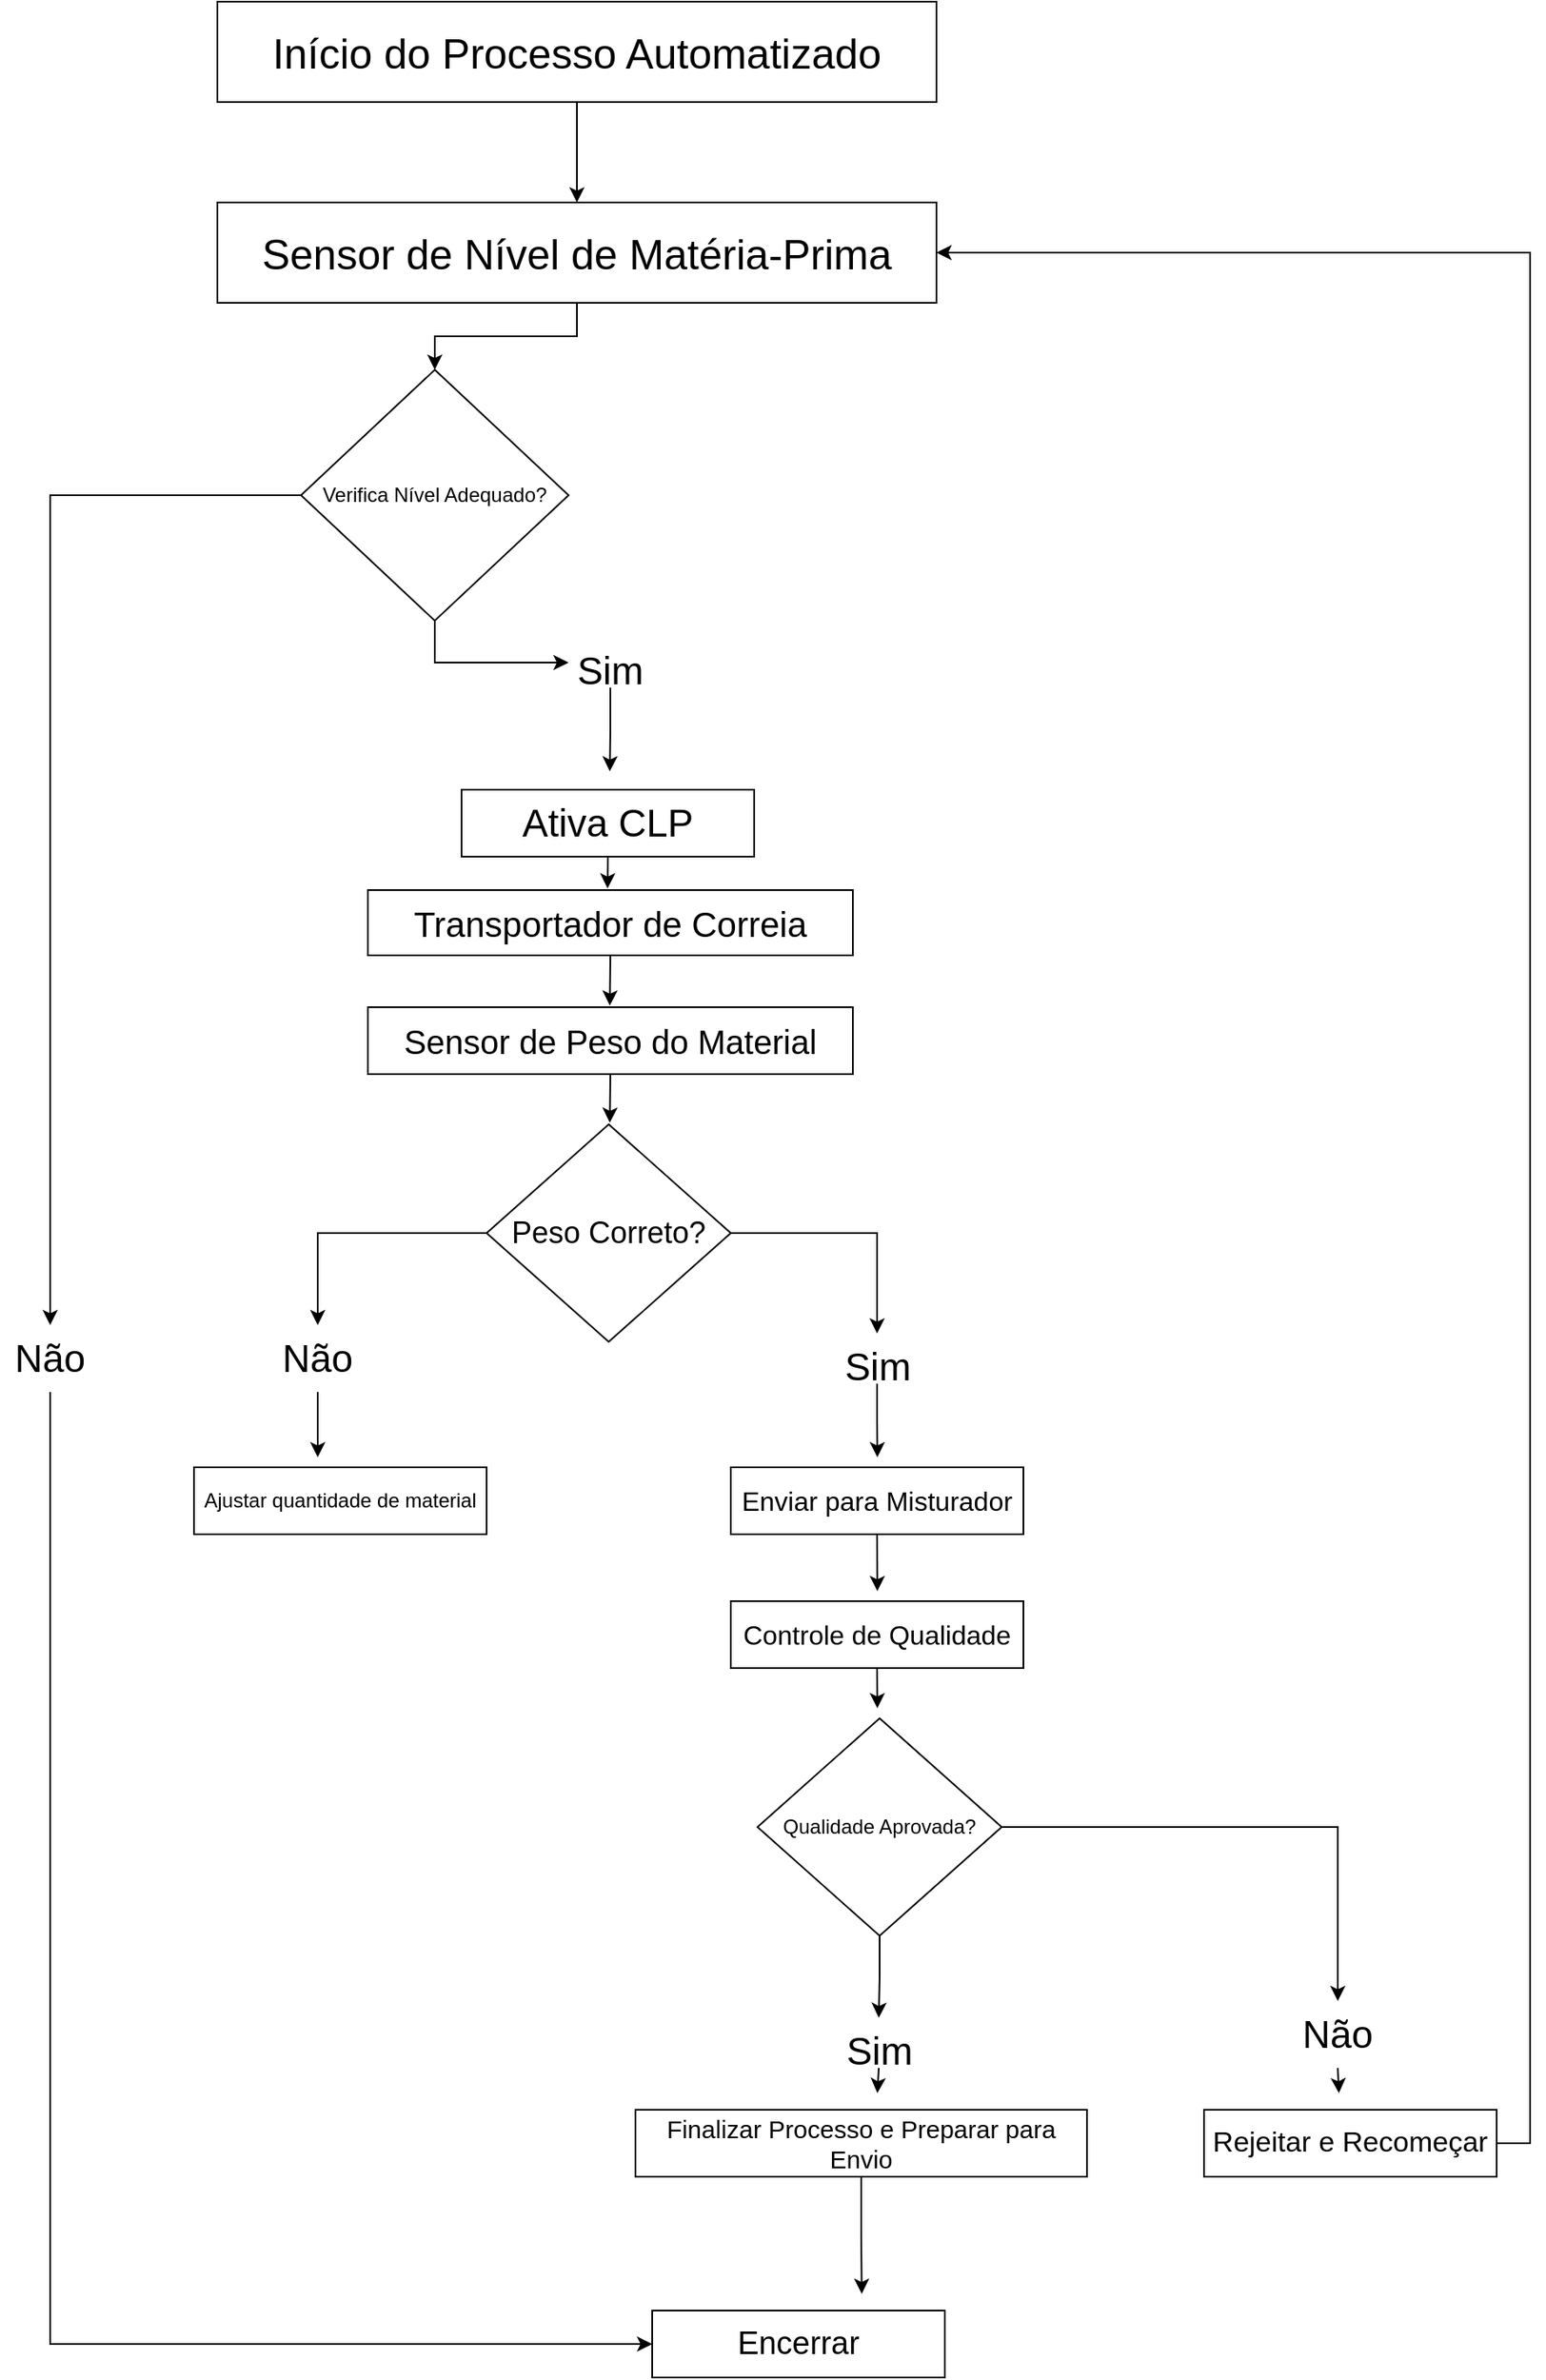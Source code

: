 <mxfile version="26.1.0">
  <diagram name="Página-1" id="ipVEqtF6cTLJlaPgMTCP">
    <mxGraphModel dx="1400" dy="707" grid="1" gridSize="10" guides="1" tooltips="1" connect="1" arrows="1" fold="1" page="1" pageScale="1" pageWidth="827" pageHeight="1169" math="0" shadow="0">
      <root>
        <mxCell id="0" />
        <mxCell id="1" parent="0" />
        <mxCell id="dkSQOi2aa_J9s0Dc-qEh-27" value="" style="edgeStyle=orthogonalEdgeStyle;rounded=0;orthogonalLoop=1;jettySize=auto;html=1;" edge="1" parent="1" source="dkSQOi2aa_J9s0Dc-qEh-2" target="dkSQOi2aa_J9s0Dc-qEh-3">
          <mxGeometry relative="1" as="geometry" />
        </mxCell>
        <mxCell id="dkSQOi2aa_J9s0Dc-qEh-2" value="&lt;font style=&quot;vertical-align: inherit;&quot;&gt;&lt;font style=&quot;vertical-align: inherit;&quot;&gt;&lt;font style=&quot;vertical-align: inherit;&quot;&gt;&lt;font style=&quot;vertical-align: inherit; font-size: 25px;&quot;&gt;Início do Processo Automatizado&lt;/font&gt;&lt;/font&gt;&lt;/font&gt;&lt;/font&gt;" style="rounded=0;whiteSpace=wrap;html=1;" vertex="1" parent="1">
          <mxGeometry x="180" y="30" width="430" height="60" as="geometry" />
        </mxCell>
        <mxCell id="dkSQOi2aa_J9s0Dc-qEh-28" style="edgeStyle=orthogonalEdgeStyle;rounded=0;orthogonalLoop=1;jettySize=auto;html=1;entryX=0.5;entryY=0;entryDx=0;entryDy=0;" edge="1" parent="1" source="dkSQOi2aa_J9s0Dc-qEh-3" target="dkSQOi2aa_J9s0Dc-qEh-4">
          <mxGeometry relative="1" as="geometry" />
        </mxCell>
        <mxCell id="dkSQOi2aa_J9s0Dc-qEh-3" value="&lt;font style=&quot;vertical-align: inherit;&quot;&gt;&lt;font style=&quot;vertical-align: inherit;&quot;&gt;&lt;font style=&quot;vertical-align: inherit;&quot;&gt;&lt;font style=&quot;vertical-align: inherit; font-size: 25px;&quot;&gt;Sensor de Nível de Matéria-Prima&lt;/font&gt;&lt;/font&gt;&lt;/font&gt;&lt;/font&gt;" style="rounded=0;whiteSpace=wrap;html=1;" vertex="1" parent="1">
          <mxGeometry x="180" y="150" width="430" height="60" as="geometry" />
        </mxCell>
        <mxCell id="dkSQOi2aa_J9s0Dc-qEh-29" style="edgeStyle=orthogonalEdgeStyle;rounded=0;orthogonalLoop=1;jettySize=auto;html=1;entryX=0;entryY=0.5;entryDx=0;entryDy=0;" edge="1" parent="1" source="dkSQOi2aa_J9s0Dc-qEh-4" target="dkSQOi2aa_J9s0Dc-qEh-17">
          <mxGeometry relative="1" as="geometry" />
        </mxCell>
        <mxCell id="dkSQOi2aa_J9s0Dc-qEh-58" style="edgeStyle=orthogonalEdgeStyle;rounded=0;orthogonalLoop=1;jettySize=auto;html=1;exitX=0;exitY=0.5;exitDx=0;exitDy=0;entryX=0.5;entryY=0;entryDx=0;entryDy=0;" edge="1" parent="1" source="dkSQOi2aa_J9s0Dc-qEh-4" target="dkSQOi2aa_J9s0Dc-qEh-21">
          <mxGeometry relative="1" as="geometry" />
        </mxCell>
        <mxCell id="dkSQOi2aa_J9s0Dc-qEh-4" value="&lt;font style=&quot;vertical-align: inherit;&quot;&gt;&lt;font style=&quot;vertical-align: inherit;&quot;&gt;Verifica Nível Adequado?&lt;/font&gt;&lt;/font&gt;" style="rhombus;whiteSpace=wrap;html=1;" vertex="1" parent="1">
          <mxGeometry x="230" y="250" width="160" height="150" as="geometry" />
        </mxCell>
        <mxCell id="dkSQOi2aa_J9s0Dc-qEh-31" style="edgeStyle=orthogonalEdgeStyle;rounded=0;orthogonalLoop=1;jettySize=auto;html=1;exitX=0.5;exitY=1;exitDx=0;exitDy=0;" edge="1" parent="1" source="dkSQOi2aa_J9s0Dc-qEh-5">
          <mxGeometry relative="1" as="geometry">
            <mxPoint x="413.333" y="560" as="targetPoint" />
          </mxGeometry>
        </mxCell>
        <mxCell id="dkSQOi2aa_J9s0Dc-qEh-5" value="&lt;font style=&quot;vertical-align: inherit;&quot;&gt;&lt;font style=&quot;vertical-align: inherit;&quot;&gt;&lt;font style=&quot;vertical-align: inherit;&quot;&gt;&lt;font style=&quot;vertical-align: inherit; font-size: 23px;&quot;&gt;&lt;font style=&quot;vertical-align: inherit;&quot;&gt;&lt;font style=&quot;vertical-align: inherit;&quot;&gt;Ativa CLP&lt;/font&gt;&lt;/font&gt;&lt;/font&gt;&lt;/font&gt;&lt;/font&gt;&lt;/font&gt;" style="rounded=0;whiteSpace=wrap;html=1;" vertex="1" parent="1">
          <mxGeometry x="326" y="501" width="175" height="40" as="geometry" />
        </mxCell>
        <mxCell id="dkSQOi2aa_J9s0Dc-qEh-32" style="edgeStyle=orthogonalEdgeStyle;rounded=0;orthogonalLoop=1;jettySize=auto;html=1;exitX=0.5;exitY=1;exitDx=0;exitDy=0;" edge="1" parent="1" source="dkSQOi2aa_J9s0Dc-qEh-6">
          <mxGeometry relative="1" as="geometry">
            <mxPoint x="414.667" y="630" as="targetPoint" />
          </mxGeometry>
        </mxCell>
        <mxCell id="dkSQOi2aa_J9s0Dc-qEh-6" value="&lt;font style=&quot;vertical-align: inherit;&quot;&gt;&lt;font style=&quot;vertical-align: inherit;&quot;&gt;&lt;font style=&quot;vertical-align: inherit;&quot;&gt;&lt;font style=&quot;vertical-align: inherit;&quot;&gt;&lt;font style=&quot;vertical-align: inherit;&quot;&gt;&lt;font style=&quot;vertical-align: inherit; font-size: 21px;&quot;&gt;Transportador de Correia&lt;/font&gt;&lt;/font&gt;&lt;/font&gt;&lt;/font&gt;&lt;/font&gt;&lt;/font&gt;" style="rounded=0;whiteSpace=wrap;html=1;" vertex="1" parent="1">
          <mxGeometry x="270" y="561" width="290" height="39" as="geometry" />
        </mxCell>
        <mxCell id="dkSQOi2aa_J9s0Dc-qEh-33" style="edgeStyle=orthogonalEdgeStyle;rounded=0;orthogonalLoop=1;jettySize=auto;html=1;exitX=0.5;exitY=1;exitDx=0;exitDy=0;" edge="1" parent="1" source="dkSQOi2aa_J9s0Dc-qEh-7">
          <mxGeometry relative="1" as="geometry">
            <mxPoint x="414.667" y="700" as="targetPoint" />
          </mxGeometry>
        </mxCell>
        <mxCell id="dkSQOi2aa_J9s0Dc-qEh-7" value="&lt;font style=&quot;vertical-align: inherit;&quot;&gt;&lt;font style=&quot;vertical-align: inherit;&quot;&gt;&lt;font style=&quot;vertical-align: inherit;&quot;&gt;&lt;font style=&quot;vertical-align: inherit; font-size: 20px;&quot;&gt;Sensor de Peso do Material&lt;/font&gt;&lt;/font&gt;&lt;/font&gt;&lt;/font&gt;" style="rounded=0;whiteSpace=wrap;html=1;" vertex="1" parent="1">
          <mxGeometry x="270" y="631" width="290" height="40" as="geometry" />
        </mxCell>
        <mxCell id="dkSQOi2aa_J9s0Dc-qEh-34" style="edgeStyle=orthogonalEdgeStyle;rounded=0;orthogonalLoop=1;jettySize=auto;html=1;entryX=0.5;entryY=0;entryDx=0;entryDy=0;" edge="1" parent="1" source="dkSQOi2aa_J9s0Dc-qEh-8" target="dkSQOi2aa_J9s0Dc-qEh-18">
          <mxGeometry relative="1" as="geometry" />
        </mxCell>
        <mxCell id="dkSQOi2aa_J9s0Dc-qEh-35" style="edgeStyle=orthogonalEdgeStyle;rounded=0;orthogonalLoop=1;jettySize=auto;html=1;exitX=1;exitY=0.5;exitDx=0;exitDy=0;entryX=0.5;entryY=0;entryDx=0;entryDy=0;" edge="1" parent="1" source="dkSQOi2aa_J9s0Dc-qEh-8" target="dkSQOi2aa_J9s0Dc-qEh-19">
          <mxGeometry relative="1" as="geometry" />
        </mxCell>
        <mxCell id="dkSQOi2aa_J9s0Dc-qEh-8" value="&lt;font style=&quot;vertical-align: inherit;&quot;&gt;&lt;font style=&quot;vertical-align: inherit;&quot;&gt;&lt;font style=&quot;vertical-align: inherit;&quot;&gt;&lt;font style=&quot;vertical-align: inherit;&quot;&gt;&lt;font style=&quot;vertical-align: inherit;&quot;&gt;&lt;font style=&quot;vertical-align: inherit; font-size: 18px;&quot;&gt;Peso Correto?&lt;/font&gt;&lt;/font&gt;&lt;/font&gt;&lt;/font&gt;&lt;/font&gt;&lt;/font&gt;" style="rhombus;whiteSpace=wrap;html=1;" vertex="1" parent="1">
          <mxGeometry x="341" y="701" width="146" height="130" as="geometry" />
        </mxCell>
        <mxCell id="dkSQOi2aa_J9s0Dc-qEh-9" value="&lt;font style=&quot;vertical-align: inherit;&quot;&gt;&lt;font style=&quot;vertical-align: inherit;&quot;&gt;Ajustar quantidade de material&lt;/font&gt;&lt;/font&gt;" style="rounded=0;whiteSpace=wrap;html=1;" vertex="1" parent="1">
          <mxGeometry x="166" y="906" width="175" height="40" as="geometry" />
        </mxCell>
        <mxCell id="dkSQOi2aa_J9s0Dc-qEh-39" style="edgeStyle=orthogonalEdgeStyle;rounded=0;orthogonalLoop=1;jettySize=auto;html=1;exitX=0.5;exitY=1;exitDx=0;exitDy=0;" edge="1" parent="1" source="dkSQOi2aa_J9s0Dc-qEh-10">
          <mxGeometry relative="1" as="geometry">
            <mxPoint x="574.667" y="980" as="targetPoint" />
          </mxGeometry>
        </mxCell>
        <mxCell id="dkSQOi2aa_J9s0Dc-qEh-10" value="&lt;font style=&quot;vertical-align: inherit;&quot;&gt;&lt;font style=&quot;vertical-align: inherit;&quot;&gt;&lt;font style=&quot;vertical-align: inherit;&quot;&gt;&lt;font style=&quot;vertical-align: inherit; font-size: 16px;&quot;&gt;Enviar para Misturador&lt;/font&gt;&lt;/font&gt;&lt;/font&gt;&lt;/font&gt;" style="rounded=0;whiteSpace=wrap;html=1;" vertex="1" parent="1">
          <mxGeometry x="487" y="906" width="175" height="40" as="geometry" />
        </mxCell>
        <mxCell id="dkSQOi2aa_J9s0Dc-qEh-40" style="edgeStyle=orthogonalEdgeStyle;rounded=0;orthogonalLoop=1;jettySize=auto;html=1;exitX=0.5;exitY=1;exitDx=0;exitDy=0;" edge="1" parent="1" source="dkSQOi2aa_J9s0Dc-qEh-11">
          <mxGeometry relative="1" as="geometry">
            <mxPoint x="574.667" y="1050" as="targetPoint" />
          </mxGeometry>
        </mxCell>
        <mxCell id="dkSQOi2aa_J9s0Dc-qEh-11" value="&lt;font style=&quot;vertical-align: inherit;&quot;&gt;&lt;font style=&quot;vertical-align: inherit; font-size: 16px;&quot;&gt;Controle de Qualidade&lt;/font&gt;&lt;/font&gt;" style="rounded=0;whiteSpace=wrap;html=1;" vertex="1" parent="1">
          <mxGeometry x="487" y="986" width="175" height="40" as="geometry" />
        </mxCell>
        <mxCell id="dkSQOi2aa_J9s0Dc-qEh-53" style="edgeStyle=orthogonalEdgeStyle;rounded=0;orthogonalLoop=1;jettySize=auto;html=1;exitX=0.5;exitY=1;exitDx=0;exitDy=0;entryX=0.5;entryY=0;entryDx=0;entryDy=0;" edge="1" parent="1" source="dkSQOi2aa_J9s0Dc-qEh-12" target="dkSQOi2aa_J9s0Dc-qEh-20">
          <mxGeometry relative="1" as="geometry" />
        </mxCell>
        <mxCell id="dkSQOi2aa_J9s0Dc-qEh-55" style="edgeStyle=orthogonalEdgeStyle;rounded=0;orthogonalLoop=1;jettySize=auto;html=1;exitX=1;exitY=0.5;exitDx=0;exitDy=0;entryX=0.5;entryY=0;entryDx=0;entryDy=0;" edge="1" parent="1" source="dkSQOi2aa_J9s0Dc-qEh-12" target="dkSQOi2aa_J9s0Dc-qEh-24">
          <mxGeometry relative="1" as="geometry" />
        </mxCell>
        <mxCell id="dkSQOi2aa_J9s0Dc-qEh-12" value="&lt;font style=&quot;vertical-align: inherit;&quot;&gt;&lt;font style=&quot;vertical-align: inherit;&quot;&gt;Qualidade Aprovada?&lt;/font&gt;&lt;/font&gt;" style="rhombus;whiteSpace=wrap;html=1;" vertex="1" parent="1">
          <mxGeometry x="503" y="1056" width="146" height="130" as="geometry" />
        </mxCell>
        <mxCell id="dkSQOi2aa_J9s0Dc-qEh-57" style="edgeStyle=orthogonalEdgeStyle;rounded=0;orthogonalLoop=1;jettySize=auto;html=1;exitX=1;exitY=0.5;exitDx=0;exitDy=0;entryX=1;entryY=0.5;entryDx=0;entryDy=0;" edge="1" parent="1" source="dkSQOi2aa_J9s0Dc-qEh-13" target="dkSQOi2aa_J9s0Dc-qEh-3">
          <mxGeometry relative="1" as="geometry" />
        </mxCell>
        <mxCell id="dkSQOi2aa_J9s0Dc-qEh-13" value="&lt;font style=&quot;vertical-align: inherit;&quot;&gt;&lt;font style=&quot;vertical-align: inherit; font-size: 17px;&quot;&gt;Rejeitar e Recomeçar&lt;/font&gt;&lt;/font&gt;" style="rounded=0;whiteSpace=wrap;html=1;" vertex="1" parent="1">
          <mxGeometry x="770" y="1290" width="175" height="40" as="geometry" />
        </mxCell>
        <mxCell id="dkSQOi2aa_J9s0Dc-qEh-51" style="edgeStyle=orthogonalEdgeStyle;rounded=0;orthogonalLoop=1;jettySize=auto;html=1;exitX=0.5;exitY=1;exitDx=0;exitDy=0;" edge="1" parent="1" source="dkSQOi2aa_J9s0Dc-qEh-14">
          <mxGeometry relative="1" as="geometry">
            <mxPoint x="565.333" y="1400" as="targetPoint" />
          </mxGeometry>
        </mxCell>
        <mxCell id="dkSQOi2aa_J9s0Dc-qEh-14" value="&lt;font style=&quot;vertical-align: inherit;&quot;&gt;&lt;font style=&quot;vertical-align: inherit;&quot;&gt;&lt;font style=&quot;vertical-align: inherit;&quot;&gt;&lt;font style=&quot;vertical-align: inherit; font-size: 15px;&quot;&gt;Finalizar Processo e Preparar para Envio&lt;/font&gt;&lt;/font&gt;&lt;/font&gt;&lt;/font&gt;" style="rounded=0;whiteSpace=wrap;html=1;" vertex="1" parent="1">
          <mxGeometry x="430" y="1290" width="270" height="40" as="geometry" />
        </mxCell>
        <mxCell id="dkSQOi2aa_J9s0Dc-qEh-15" value="&lt;font style=&quot;vertical-align: inherit;&quot;&gt;&lt;font style=&quot;vertical-align: inherit;&quot;&gt;&lt;font style=&quot;vertical-align: inherit;&quot;&gt;&lt;font style=&quot;vertical-align: inherit;&quot;&gt;&lt;font style=&quot;vertical-align: inherit;&quot;&gt;&lt;font style=&quot;vertical-align: inherit; font-size: 19px;&quot;&gt;Encerrar&lt;/font&gt;&lt;/font&gt;&lt;/font&gt;&lt;/font&gt;&lt;/font&gt;&lt;/font&gt;" style="rounded=0;whiteSpace=wrap;html=1;" vertex="1" parent="1">
          <mxGeometry x="440" y="1410" width="175" height="40" as="geometry" />
        </mxCell>
        <mxCell id="dkSQOi2aa_J9s0Dc-qEh-30" style="edgeStyle=orthogonalEdgeStyle;rounded=0;orthogonalLoop=1;jettySize=auto;html=1;exitX=0.5;exitY=1;exitDx=0;exitDy=0;" edge="1" parent="1" source="dkSQOi2aa_J9s0Dc-qEh-17">
          <mxGeometry relative="1" as="geometry">
            <mxPoint x="414.667" y="490" as="targetPoint" />
          </mxGeometry>
        </mxCell>
        <mxCell id="dkSQOi2aa_J9s0Dc-qEh-17" value="Sim" style="text;whiteSpace=wrap;align=center;fontSize=23;" vertex="1" parent="1">
          <mxGeometry x="390" y="410" width="50" height="30" as="geometry" />
        </mxCell>
        <mxCell id="dkSQOi2aa_J9s0Dc-qEh-37" style="edgeStyle=orthogonalEdgeStyle;rounded=0;orthogonalLoop=1;jettySize=auto;html=1;exitX=0.5;exitY=1;exitDx=0;exitDy=0;" edge="1" parent="1" source="dkSQOi2aa_J9s0Dc-qEh-18">
          <mxGeometry relative="1" as="geometry">
            <mxPoint x="240" y="900" as="targetPoint" />
          </mxGeometry>
        </mxCell>
        <mxCell id="dkSQOi2aa_J9s0Dc-qEh-18" value="Não" style="text;whiteSpace=wrap;align=center;fontSize=23;" vertex="1" parent="1">
          <mxGeometry x="210" y="821" width="60" height="40" as="geometry" />
        </mxCell>
        <mxCell id="dkSQOi2aa_J9s0Dc-qEh-38" style="edgeStyle=orthogonalEdgeStyle;rounded=0;orthogonalLoop=1;jettySize=auto;html=1;exitX=0.5;exitY=1;exitDx=0;exitDy=0;" edge="1" parent="1" source="dkSQOi2aa_J9s0Dc-qEh-19">
          <mxGeometry relative="1" as="geometry">
            <mxPoint x="574.667" y="900" as="targetPoint" />
          </mxGeometry>
        </mxCell>
        <mxCell id="dkSQOi2aa_J9s0Dc-qEh-19" value="Sim" style="text;whiteSpace=wrap;align=center;fontSize=23;" vertex="1" parent="1">
          <mxGeometry x="549.5" y="826" width="50" height="30" as="geometry" />
        </mxCell>
        <mxCell id="dkSQOi2aa_J9s0Dc-qEh-50" style="edgeStyle=orthogonalEdgeStyle;rounded=0;orthogonalLoop=1;jettySize=auto;html=1;exitX=0.5;exitY=1;exitDx=0;exitDy=0;" edge="1" parent="1" source="dkSQOi2aa_J9s0Dc-qEh-20">
          <mxGeometry relative="1" as="geometry">
            <mxPoint x="574.667" y="1280" as="targetPoint" />
          </mxGeometry>
        </mxCell>
        <mxCell id="dkSQOi2aa_J9s0Dc-qEh-20" value="Sim" style="text;whiteSpace=wrap;align=center;fontSize=23;" vertex="1" parent="1">
          <mxGeometry x="550.5" y="1235" width="50" height="30" as="geometry" />
        </mxCell>
        <mxCell id="dkSQOi2aa_J9s0Dc-qEh-46" style="edgeStyle=orthogonalEdgeStyle;rounded=0;orthogonalLoop=1;jettySize=auto;html=1;exitX=0.5;exitY=1;exitDx=0;exitDy=0;entryX=0;entryY=0.5;entryDx=0;entryDy=0;" edge="1" parent="1" source="dkSQOi2aa_J9s0Dc-qEh-21" target="dkSQOi2aa_J9s0Dc-qEh-15">
          <mxGeometry relative="1" as="geometry" />
        </mxCell>
        <mxCell id="dkSQOi2aa_J9s0Dc-qEh-21" value="Não" style="text;whiteSpace=wrap;align=center;fontSize=23;" vertex="1" parent="1">
          <mxGeometry x="50" y="821" width="60" height="40" as="geometry" />
        </mxCell>
        <mxCell id="dkSQOi2aa_J9s0Dc-qEh-56" style="edgeStyle=orthogonalEdgeStyle;rounded=0;orthogonalLoop=1;jettySize=auto;html=1;exitX=0.5;exitY=1;exitDx=0;exitDy=0;" edge="1" parent="1" source="dkSQOi2aa_J9s0Dc-qEh-24">
          <mxGeometry relative="1" as="geometry">
            <mxPoint x="850.667" y="1280" as="targetPoint" />
          </mxGeometry>
        </mxCell>
        <mxCell id="dkSQOi2aa_J9s0Dc-qEh-24" value="Não" style="text;whiteSpace=wrap;align=center;fontSize=23;" vertex="1" parent="1">
          <mxGeometry x="820" y="1225" width="60" height="40" as="geometry" />
        </mxCell>
      </root>
    </mxGraphModel>
  </diagram>
</mxfile>
